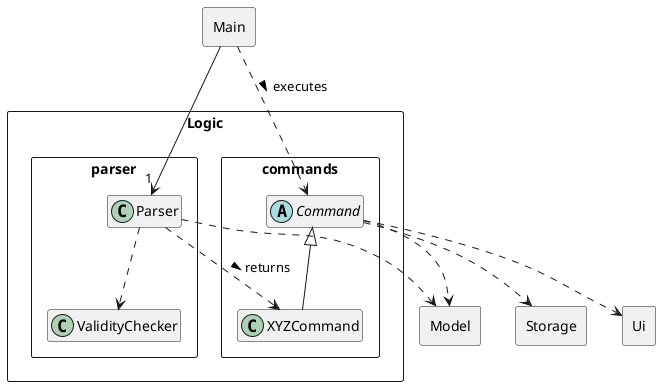 @startuml
package "Ui" <<Rectangle>> {

}
package "Model" <<Rectangle>> {

}
package "Storage" <<Rectangle>> {

}
package "Main" <<Rectangle>> {
}
package "Logic" <<Rectangle>> {


package "parser" <<Rectangle>> {
class ValidityChecker
class           Parser
}

package "commands" <<Rectangle>> {
abstract class  "Command"
class XYZCommand
}



Main --> "1" Parser
Command <|-- XYZCommand
Parser ..> ValidityChecker
Parser ..> XYZCommand : returns >
Main ..> Command : executes >

Command ..> Ui
Parser ..> Model
Command ..> Model
Command ..> Storage
}
hide members
@enduml
